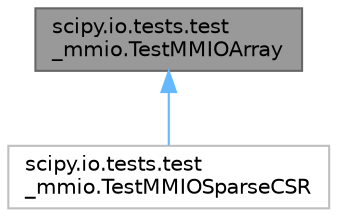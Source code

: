 digraph "scipy.io.tests.test_mmio.TestMMIOArray"
{
 // LATEX_PDF_SIZE
  bgcolor="transparent";
  edge [fontname=Helvetica,fontsize=10,labelfontname=Helvetica,labelfontsize=10];
  node [fontname=Helvetica,fontsize=10,shape=box,height=0.2,width=0.4];
  Node1 [id="Node000001",label="scipy.io.tests.test\l_mmio.TestMMIOArray",height=0.2,width=0.4,color="gray40", fillcolor="grey60", style="filled", fontcolor="black",tooltip=" "];
  Node1 -> Node2 [id="edge1_Node000001_Node000002",dir="back",color="steelblue1",style="solid",tooltip=" "];
  Node2 [id="Node000002",label="scipy.io.tests.test\l_mmio.TestMMIOSparseCSR",height=0.2,width=0.4,color="grey75", fillcolor="white", style="filled",URL="$db/dc2/classscipy_1_1io_1_1tests_1_1test__mmio_1_1TestMMIOSparseCSR.html",tooltip=" "];
}
